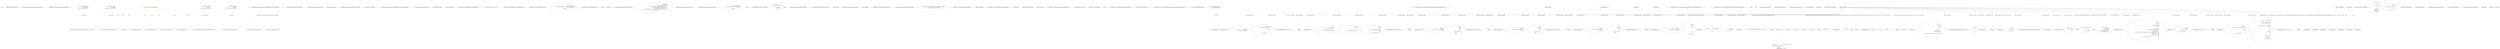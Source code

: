 digraph  {
d1 [cluster="HangFire.Filters.StatisticsHistoryFilterAttribute.StatisticsHistoryFilterAttribute()", color=green, community=0, label="Order = 30", prediction=0, span="27-27"];
d29 [label="HangFire.Filters.StatisticsHistoryFilterAttribute", span=""];
d0 [cluster="HangFire.Filters.StatisticsHistoryFilterAttribute.StatisticsHistoryFilterAttribute()", label="Entry HangFire.Filters.StatisticsHistoryFilterAttribute.StatisticsHistoryFilterAttribute()", span="25-25"];
d2 [cluster="HangFire.Filters.StatisticsHistoryFilterAttribute.StatisticsHistoryFilterAttribute()", label="Exit HangFire.Filters.StatisticsHistoryFilterAttribute.StatisticsHistoryFilterAttribute()", span="25-25"];
d4 [cluster="HangFire.Filters.StatisticsHistoryFilterAttribute.OnStateChanging(HangFire.Common.States.StateChangingContext)", color=green, community=0, label="var transaction = context.Connection.CreateWriteTransaction()", prediction=1, span="32-32"];
d3 [cluster="HangFire.Filters.StatisticsHistoryFilterAttribute.OnStateChanging(HangFire.Common.States.StateChangingContext)", label="Entry HangFire.Filters.StatisticsHistoryFilterAttribute.OnStateChanging(HangFire.Common.States.StateChangingContext)", span="30-30"];
d5 [cluster="HangFire.Filters.StatisticsHistoryFilterAttribute.OnStateChanging(HangFire.Common.States.StateChangingContext)", color=green, community=0, label="context.CandidateState.StateName == SucceededState.Name", prediction=2, span="34-34"];
d21 [cluster="HangFire.Storage.IStorageConnection.CreateWriteTransaction()", label="Entry HangFire.Storage.IStorageConnection.CreateWriteTransaction()", span="8-8"];
d7 [cluster="HangFire.Filters.StatisticsHistoryFilterAttribute.OnStateChanging(HangFire.Common.States.StateChangingContext)", color=green, community=0, label="transaction.Values.Increment(monthlySucceededKey)", prediction=1, span="40-40"];
d8 [cluster="HangFire.Filters.StatisticsHistoryFilterAttribute.OnStateChanging(HangFire.Common.States.StateChangingContext)", color=green, community=0, label="transaction.Values.ExpireIn(monthlySucceededKey, DateTime.UtcNow.AddMonths(1) - DateTime.UtcNow)", prediction=1, span="41-41"];
d10 [cluster="HangFire.Filters.StatisticsHistoryFilterAttribute.OnStateChanging(HangFire.Common.States.StateChangingContext)", color=green, community=0, label="transaction.Values.Increment(hourlySucceededKey)", prediction=1, span="47-47"];
d11 [cluster="HangFire.Filters.StatisticsHistoryFilterAttribute.OnStateChanging(HangFire.Common.States.StateChangingContext)", color=green, community=0, label="transaction.Values.ExpireIn(hourlySucceededKey, TimeSpan.FromDays(1))", prediction=1, span="48-48"];
d14 [cluster="HangFire.Filters.StatisticsHistoryFilterAttribute.OnStateChanging(HangFire.Common.States.StateChangingContext)", color=green, community=0, label="transaction.Values.Increment(monthlyFailedKey)", prediction=1, span="56-56"];
d15 [cluster="HangFire.Filters.StatisticsHistoryFilterAttribute.OnStateChanging(HangFire.Common.States.StateChangingContext)", color=green, community=0, label="transaction.Values.ExpireIn(monthlyFailedKey, DateTime.UtcNow.AddMonths(1) - DateTime.UtcNow)", prediction=1, span="57-57"];
d17 [cluster="HangFire.Filters.StatisticsHistoryFilterAttribute.OnStateChanging(HangFire.Common.States.StateChangingContext)", color=green, community=0, label="transaction.Values.Increment(hourlyFailedKey)", prediction=1, span="63-63"];
d18 [cluster="HangFire.Filters.StatisticsHistoryFilterAttribute.OnStateChanging(HangFire.Common.States.StateChangingContext)", color=green, community=0, label="transaction.Values.ExpireIn(hourlyFailedKey, TimeSpan.FromDays(1))", prediction=1, span="64-64"];
d19 [cluster="HangFire.Filters.StatisticsHistoryFilterAttribute.OnStateChanging(HangFire.Common.States.StateChangingContext)", color=green, community=0, label="transaction.Commit()", prediction=1, span="67-67"];
d6 [cluster="HangFire.Filters.StatisticsHistoryFilterAttribute.OnStateChanging(HangFire.Common.States.StateChangingContext)", color=green, community=0, label="var monthlySucceededKey = String.Format(\r\n                        ''stats:succeeded:{0}'',\r\n                        DateTime.UtcNow.ToString(''yyyy-MM-dd''))", prediction=1, span="36-38"];
d12 [cluster="HangFire.Filters.StatisticsHistoryFilterAttribute.OnStateChanging(HangFire.Common.States.StateChangingContext)", color=green, community=0, label="context.CandidateState.StateName == FailedState.Name", prediction=2, span="50-50"];
d13 [cluster="HangFire.Filters.StatisticsHistoryFilterAttribute.OnStateChanging(HangFire.Common.States.StateChangingContext)", color=green, community=0, label="var monthlyFailedKey = String.Format(\r\n                        ''stats:failed:{0}'', \r\n                        DateTime.UtcNow.ToString(''yyyy-MM-dd''))", prediction=1, span="52-54"];
d24 [cluster="HangFire.Storage.IWriteableStoredValues.Increment(string)", label="Entry HangFire.Storage.IWriteableStoredValues.Increment(string)", span="6-6"];
d9 [cluster="HangFire.Filters.StatisticsHistoryFilterAttribute.OnStateChanging(HangFire.Common.States.StateChangingContext)", color=green, community=0, label="var hourlySucceededKey = String.Format(\r\n                        ''stats:succeeded:{0}'',\r\n                        DateTime.UtcNow.ToString(''yyyy-MM-dd-HH''))", prediction=1, span="43-45"];
d25 [cluster="System.DateTime.AddMonths(int)", label="Entry System.DateTime.AddMonths(int)", span="0-0"];
d26 [cluster="HangFire.Storage.IWriteableStoredValues.ExpireIn(string, System.TimeSpan)", label="Entry HangFire.Storage.IWriteableStoredValues.ExpireIn(string, System.TimeSpan)", span="9-9"];
d27 [cluster="System.TimeSpan.FromDays(double)", label="Entry System.TimeSpan.FromDays(double)", span="0-0"];
d16 [cluster="HangFire.Filters.StatisticsHistoryFilterAttribute.OnStateChanging(HangFire.Common.States.StateChangingContext)", color=green, community=0, label="var hourlyFailedKey = String.Format(\r\n                        ''stats:failed:{0}'',\r\n                        DateTime.UtcNow.ToString(''yyyy-MM-dd-HH''))", prediction=1, span="59-61"];
d20 [cluster="HangFire.Filters.StatisticsHistoryFilterAttribute.OnStateChanging(HangFire.Common.States.StateChangingContext)", label="Exit HangFire.Filters.StatisticsHistoryFilterAttribute.OnStateChanging(HangFire.Common.States.StateChangingContext)", span="30-30"];
d28 [cluster="HangFire.Storage.IAtomicWriteTransaction.Commit()", label="Entry HangFire.Storage.IAtomicWriteTransaction.Commit()", span="12-12"];
d22 [cluster="System.DateTime.ToString(string)", label="Entry System.DateTime.ToString(string)", span="0-0"];
d23 [cluster="string.Format(string, object)", label="Entry string.Format(string, object)", span="0-0"];
m1_0 [cluster="HangFire.Core.Tests.PossibleHangingFactAttribute.PossibleHangingFactAttribute()", file="PossibleHangingFactAttribute.cs", label="Entry HangFire.Core.Tests.PossibleHangingFactAttribute.PossibleHangingFactAttribute()", span="6-6"];
m1_1 [cluster="HangFire.Core.Tests.PossibleHangingFactAttribute.PossibleHangingFactAttribute()", color=green, community=0, file="PossibleHangingFactAttribute.cs", label="Timeout = Debugger.IsAttached ? Int32.MaxValue : 30 * 1000", prediction=17, span="10-10"];
m1_2 [cluster="HangFire.Core.Tests.PossibleHangingFactAttribute.PossibleHangingFactAttribute()", file="PossibleHangingFactAttribute.cs", label="Exit HangFire.Core.Tests.PossibleHangingFactAttribute.PossibleHangingFactAttribute()", span="6-6"];
m3_17 [cluster="HangFire.SqlServer.SqlStoredJobs.GetParameter(string, string)", file="ServerComponentRunnerFacts.cs", label="Entry HangFire.SqlServer.SqlStoredJobs.GetParameter(string, string)", span="49-49"];
m3_18 [cluster="HangFire.SqlServer.SqlStoredJobs.GetParameter(string, string)", file="ServerComponentRunnerFacts.cs", label="return _connection.Query<string>(\r\n                @''select Value from HangFire.JobParameter where JobId = @id and Name = @name'',\r\n                new { id = id, name = name })\r\n                .SingleOrDefault();", span="51-54"];
m3_19 [cluster="HangFire.SqlServer.SqlStoredJobs.GetParameter(string, string)", file="ServerComponentRunnerFacts.cs", label="Exit HangFire.SqlServer.SqlStoredJobs.GetParameter(string, string)", span="49-49"];
m3_10 [cluster="Unk.>", file="ServerComponentRunnerFacts.cs", label="Entry Unk.>", span=""];
m3_16 [cluster="Unk.Execute", file="ServerComponentRunnerFacts.cs", label="Entry Unk.Execute", span=""];
m3_13 [cluster="HangFire.SqlServer.SqlStoredJobs.SetParameter(string, string, string)", file="ServerComponentRunnerFacts.cs", label="Entry HangFire.SqlServer.SqlStoredJobs.SetParameter(string, string, string)", span="38-38"];
m3_14 [cluster="HangFire.SqlServer.SqlStoredJobs.SetParameter(string, string, string)", file="ServerComponentRunnerFacts.cs", label="_connection.Execute(\r\n                @''merge HangFire.JobParameter as Target ''\r\n                + @''using (VALUES (@jobId, @name, @value)) as Source (JobId, Name, Value) ''\r\n                + @''on Target.JobId = Source.JobId AND Target.Name = Source.Name ''\r\n                + @''when matched then update set Value = Source.Value ''\r\n                + @''when not matched then insert (JobId, Name, Value) values (Source.JobId, Source.Name, Source.Value);'',\r\n                new { jobId = id, name, value })", span="40-46"];
m3_15 [cluster="HangFire.SqlServer.SqlStoredJobs.SetParameter(string, string, string)", file="ServerComponentRunnerFacts.cs", label="Exit HangFire.SqlServer.SqlStoredJobs.SetParameter(string, string, string)", span="38-38"];
m3_3 [cluster="HangFire.SqlServer.SqlStoredJobs.GetStateAndInvocationData(string)", file="ServerComponentRunnerFacts.cs", label="Entry HangFire.SqlServer.SqlStoredJobs.GetStateAndInvocationData(string)", span="20-20"];
m3_4 [cluster="HangFire.SqlServer.SqlStoredJobs.GetStateAndInvocationData(string)", file="ServerComponentRunnerFacts.cs", label="var job = _connection.Query<Job>(\r\n                @''select InvocationData, State from HangFire.Job where id = @id'',\r\n                new { id = id })\r\n                .SingleOrDefault()", span="22-25"];
m3_5 [cluster="HangFire.SqlServer.SqlStoredJobs.GetStateAndInvocationData(string)", file="ServerComponentRunnerFacts.cs", label="job == null", span="27-27"];
m3_7 [cluster="HangFire.SqlServer.SqlStoredJobs.GetStateAndInvocationData(string)", file="ServerComponentRunnerFacts.cs", label="var data = JobHelper.FromJson<InvocationData>(job.InvocationData)", span="29-29"];
m3_8 [cluster="HangFire.SqlServer.SqlStoredJobs.GetStateAndInvocationData(string)", file="ServerComponentRunnerFacts.cs", label="return new StateAndInvocationData\r\n            {\r\n                InvocationData = data,\r\n                State = job.State,\r\n            };", span="31-35"];
m3_6 [cluster="HangFire.SqlServer.SqlStoredJobs.GetStateAndInvocationData(string)", file="ServerComponentRunnerFacts.cs", label="return null;", span="27-27"];
m3_9 [cluster="HangFire.SqlServer.SqlStoredJobs.GetStateAndInvocationData(string)", file="ServerComponentRunnerFacts.cs", label="Exit HangFire.SqlServer.SqlStoredJobs.GetStateAndInvocationData(string)", span="20-20"];
m3_0 [cluster="HangFire.SqlServer.SqlStoredJobs.SqlStoredJobs(SqlConnection)", file="ServerComponentRunnerFacts.cs", label="Entry HangFire.SqlServer.SqlStoredJobs.SqlStoredJobs(SqlConnection)", span="15-15"];
m3_1 [cluster="HangFire.SqlServer.SqlStoredJobs.SqlStoredJobs(SqlConnection)", file="ServerComponentRunnerFacts.cs", label="_connection = connection", span="17-17"];
m3_2 [cluster="HangFire.SqlServer.SqlStoredJobs.SqlStoredJobs(SqlConnection)", file="ServerComponentRunnerFacts.cs", label="Exit HangFire.SqlServer.SqlStoredJobs.SqlStoredJobs(SqlConnection)", span="15-15"];
m3_11 [cluster="Unk.SingleOrDefault", file="ServerComponentRunnerFacts.cs", label="Entry Unk.SingleOrDefault", span=""];
m3_12 [cluster="HangFire.Storage.StateAndInvocationData.StateAndInvocationData()", file="ServerComponentRunnerFacts.cs", label="Entry HangFire.Storage.StateAndInvocationData.StateAndInvocationData()", span="2-2"];
m3_20 [cluster="HangFire.SqlServer.SqlStoredJobs.Complete(HangFire.Server.JobPayload)", file="ServerComponentRunnerFacts.cs", label="Entry HangFire.SqlServer.SqlStoredJobs.Complete(HangFire.Server.JobPayload)", span="57-57"];
m3_21 [cluster="HangFire.SqlServer.SqlStoredJobs.Complete(HangFire.Server.JobPayload)", file="ServerComponentRunnerFacts.cs", label="_connection.Execute(''delete from HangFire.JobQueue where JobId = @id and Queue = @queueName'',\r\n                new { id = payload.Id, queueName = payload.Queue })", span="60-61"];
m3_22 [cluster="HangFire.SqlServer.SqlStoredJobs.Complete(HangFire.Server.JobPayload)", file="ServerComponentRunnerFacts.cs", label="Exit HangFire.SqlServer.SqlStoredJobs.Complete(HangFire.Server.JobPayload)", span="57-57"];
m3_23 [file="ServerComponentRunnerFacts.cs", label="HangFire.SqlServer.SqlStoredJobs", span=""];
m4_0 [cluster="HangFire.Server.ServerComponentRunnerOptions.ServerComponentRunnerOptions()", file="ServerComponentRunnerOptions.cs", label="Entry HangFire.Server.ServerComponentRunnerOptions.ServerComponentRunnerOptions()", span="25-25"];
m4_1 [cluster="HangFire.Server.ServerComponentRunnerOptions.ServerComponentRunnerOptions()", file="ServerComponentRunnerOptions.cs", label="MaxRetryAttempts = 10", span="27-27"];
m4_2 [cluster="HangFire.Server.ServerComponentRunnerOptions.ServerComponentRunnerOptions()", file="ServerComponentRunnerOptions.cs", label="ShutdownTimeout = TimeSpan.FromSeconds(5)", span="28-28"];
m4_3 [cluster="HangFire.Server.ServerComponentRunnerOptions.ServerComponentRunnerOptions()", file="ServerComponentRunnerOptions.cs", label="MinimumLogVerbosity = false", span="29-29"];
m4_4 [cluster="HangFire.Server.ServerComponentRunnerOptions.ServerComponentRunnerOptions()", file="ServerComponentRunnerOptions.cs", label="Exit HangFire.Server.ServerComponentRunnerOptions.ServerComponentRunnerOptions()", span="25-25"];
m4_5 [cluster="System.TimeSpan.FromSeconds(double)", file="ServerComponentRunnerOptions.cs", label="Entry System.TimeSpan.FromSeconds(double)", span="0-0"];
m4_6 [file="ServerComponentRunnerOptions.cs", label="HangFire.Server.ServerComponentRunnerOptions", span=""];
m5_5 [cluster="Unk.>", file="ServerComponentRunnerOptionsFacts.cs", label="Entry Unk.>", span=""];
m5_4 [cluster="HangFire.Server.ServerComponentRunnerOptions.ServerComponentRunnerOptions()", file="ServerComponentRunnerOptionsFacts.cs", label="Entry HangFire.Server.ServerComponentRunnerOptions.ServerComponentRunnerOptions()", span="25-25"];
m5_16 [cluster="System.TimeSpan.FromSeconds(double)", file="ServerComponentRunnerOptionsFacts.cs", label="Entry System.TimeSpan.FromSeconds(double)", span="0-0"];
m5_0 [cluster="HangFire.Core.Tests.Server.ServerComponentRunnerOptionsFacts.MaxRetryAttempts_Set_ThrowsAnException_OnNegativeValues()", file="ServerComponentRunnerOptionsFacts.cs", label="Entry HangFire.Core.Tests.Server.ServerComponentRunnerOptionsFacts.MaxRetryAttempts_Set_ThrowsAnException_OnNegativeValues()", span="9-9"];
m5_1 [cluster="HangFire.Core.Tests.Server.ServerComponentRunnerOptionsFacts.MaxRetryAttempts_Set_ThrowsAnException_OnNegativeValues()", file="ServerComponentRunnerOptionsFacts.cs", label="var options = new ServerComponentRunnerOptions()", span="11-11"];
m5_2 [cluster="HangFire.Core.Tests.Server.ServerComponentRunnerOptionsFacts.MaxRetryAttempts_Set_ThrowsAnException_OnNegativeValues()", file="ServerComponentRunnerOptionsFacts.cs", label="Assert.Throws<ArgumentOutOfRangeException>(\r\n                () => options.MaxRetryAttempts = -1)", span="13-14"];
m5_3 [cluster="HangFire.Core.Tests.Server.ServerComponentRunnerOptionsFacts.MaxRetryAttempts_Set_ThrowsAnException_OnNegativeValues()", file="ServerComponentRunnerOptionsFacts.cs", label="Exit HangFire.Core.Tests.Server.ServerComponentRunnerOptionsFacts.MaxRetryAttempts_Set_ThrowsAnException_OnNegativeValues()", span="9-9"];
m5_13 [cluster="lambda expression", file="ServerComponentRunnerOptionsFacts.cs", label="Entry lambda expression", span="23-23"];
m5_7 [cluster="lambda expression", file="ServerComponentRunnerOptionsFacts.cs", label="options.MaxRetryAttempts = -1", span="14-14"];
m5_6 [cluster="lambda expression", file="ServerComponentRunnerOptionsFacts.cs", label="Entry lambda expression", span="14-14"];
m5_8 [cluster="lambda expression", file="ServerComponentRunnerOptionsFacts.cs", label="Exit lambda expression", span="14-14"];
m5_15 [cluster="lambda expression", file="ServerComponentRunnerOptionsFacts.cs", label="Exit lambda expression", span="23-23"];
m5_9 [cluster="HangFire.Core.Tests.Server.ServerComponentRunnerOptionsFacts.ShutdownTimeout_Set_ThrowsAnException_OnNegativeValues()", file="ServerComponentRunnerOptionsFacts.cs", label="Entry HangFire.Core.Tests.Server.ServerComponentRunnerOptionsFacts.ShutdownTimeout_Set_ThrowsAnException_OnNegativeValues()", span="18-18"];
m5_12 [cluster="HangFire.Core.Tests.Server.ServerComponentRunnerOptionsFacts.ShutdownTimeout_Set_ThrowsAnException_OnNegativeValues()", file="ServerComponentRunnerOptionsFacts.cs", label="Exit HangFire.Core.Tests.Server.ServerComponentRunnerOptionsFacts.ShutdownTimeout_Set_ThrowsAnException_OnNegativeValues()", span="18-18"];
m5_17 [file="ServerComponentRunnerOptionsFacts.cs", label=options, span=""];
m5_18 [file="ServerComponentRunnerOptionsFacts.cs", label=options, span=""];
m6_92 [cluster="HangFire.Web.RazorPage.Write(object)", file="ServerWatchdogFacts.cs", label="Entry HangFire.Web.RazorPage.Write(object)", span="76-76"];
m6_94 [cluster="HangFire.JobStorage.CreateMonitoring()", file="ServerWatchdogFacts.cs", label="Entry HangFire.JobStorage.CreateMonitoring()", span="43-43"];
m6_91 [cluster="HangFire.Web.RazorPage.WriteLiteral(string)", file="ServerWatchdogFacts.cs", label="Entry HangFire.Web.RazorPage.WriteLiteral(string)", span="69-69"];
m6_98 [cluster="string.IsNullOrEmpty(string)", file="ServerWatchdogFacts.cs", label="Entry string.IsNullOrEmpty(string)", span="0-0"];
m6_97 [cluster="Unk.StartsWith", file="ServerWatchdogFacts.cs", label="Entry Unk.StartsWith", span=""];
m6_0 [cluster="HangFire.Web.Pages.LayoutPage.Execute()", file="ServerWatchdogFacts.cs", label="Entry HangFire.Web.Pages.LayoutPage.Execute()", span="51-51"];
m6_1 [cluster="HangFire.Web.Pages.LayoutPage.Execute()", file="ServerWatchdogFacts.cs", label="WriteLiteral(''\r\n'')", span="55-55"];
m6_2 [cluster="HangFire.Web.Pages.LayoutPage.Execute()", file="ServerWatchdogFacts.cs", label="WriteLiteral(''<!DOCTYPE html>\r\n\r\n<html lang=\''ru\''>\r\n<head>\r\n    <title>'')", span="63-63"];
m6_3 [cluster="HangFire.Web.Pages.LayoutPage.Execute()", file="ServerWatchdogFacts.cs", label="Write(Title)", span="68-68"];
m6_4 [cluster="HangFire.Web.Pages.LayoutPage.Execute()", file="ServerWatchdogFacts.cs", label="WriteLiteral('' - HangFire</title>\r\n    <meta charset=\''utf-8\'' />\r\n    <meta name=\''viewport\'' cont'' +\r\n''ent=\''width=device-width, initial-scale=1.0\''>\r\n    <link rel=\''stylesheet\'' href=\'''')", span="73-74"];
m6_5 [cluster="HangFire.Web.Pages.LayoutPage.Execute()", file="ServerWatchdogFacts.cs", label="Write(Request.LinkTo(''/css/styles.css''))", span="79-79"];
m6_6 [cluster="HangFire.Web.Pages.LayoutPage.Execute()", file="ServerWatchdogFacts.cs", label="WriteLiteral(@'''''' />\r\n</head>\r\n    <body>\r\n        <!-- Wrap all page content here -->\r\n        <div id=''''wrap''''>\r\n\r\n            <!-- Fixed navbar -->\r\n            <div class=''''navbar navbar-default navbar-static-top''''>\r\n                <div class=''''container''''>\r\n                    <div class=''''navbar-header''''>\r\n                        <button type=''''button'''' class=''''navbar-toggle'''' data-toggle=''''collapse'''' data-target=''''.navbar-collapse''''>\r\n                            <span class=''''icon-bar''''></span>\r\n                            <span class=''''icon-bar''''></span>\r\n                            <span class=''''icon-bar''''></span>\r\n                        </button>\r\n                        <a class=''''navbar-brand'''' href='''''')", span="84-99"];
m6_7 [cluster="HangFire.Web.Pages.LayoutPage.Execute()", file="ServerWatchdogFacts.cs", label="Write(Request.LinkTo(''/''))", span="104-104"];
m6_8 [cluster="HangFire.Web.Pages.LayoutPage.Execute()", file="ServerWatchdogFacts.cs", label="WriteLiteral(@''''''>HangFire Monitor</a>\r\n                    </div>\r\n                    <div class=''''collapse navbar-collapse''''>\r\n                        <ul class=''''nav navbar-nav navbar-right''''>\r\n                            <li>\r\n                                <a href=''''/''''>\r\n                                    <span class=''''glyphicon glyphicon-log-out''''></span>\r\n                                    Back to site\r\n                                </a>\r\n                            </li>\r\n                        </ul>\r\n                    </div>\r\n                    <!--/.nav-collapse -->\r\n                </div>\r\n            </div>\r\n\r\n            <!-- Begin page content -->\r\n\r\n            <div class=''''container''''>\r\n                <div class=''''col-md-3''''>\r\n'')", span="109-129"];
m6_9 [cluster="HangFire.Web.Pages.LayoutPage.Execute()", file="ServerWatchdogFacts.cs", label="StatisticsDto statistics", span="135-135"];
m6_10 [cluster="HangFire.Web.Pages.LayoutPage.Execute()", file="ServerWatchdogFacts.cs", label="var monitor = JobStorage.Current.CreateMonitoring()", span="136-136"];
m6_11 [cluster="HangFire.Web.Pages.LayoutPage.Execute()", file="ServerWatchdogFacts.cs", label="statistics = monitor.GetStatistics()", span="138-138"];
m6_12 [cluster="HangFire.Web.Pages.LayoutPage.Execute()", file="ServerWatchdogFacts.cs", label="WriteLiteral(''\r\n                    <div id=\''stats\'' class=\''list-group\''>\r\n                      '' +\r\n''  <a class=\''list-group-item '')", span="145-146"];
m6_21 [cluster="HangFire.Web.Pages.LayoutPage.Execute()", file="ServerWatchdogFacts.cs", label="Write(statistics.Servers)", span="193-193"];
m6_27 [cluster="HangFire.Web.Pages.LayoutPage.Execute()", file="ServerWatchdogFacts.cs", label="Write(statistics.Enqueued)", span="227-227"];
m6_29 [cluster="HangFire.Web.Pages.LayoutPage.Execute()", file="ServerWatchdogFacts.cs", label="Write(statistics.Queues)", span="239-239"];
m6_35 [cluster="HangFire.Web.Pages.LayoutPage.Execute()", file="ServerWatchdogFacts.cs", label="Write(statistics.Scheduled)", span="276-276"];
m6_41 [cluster="HangFire.Web.Pages.LayoutPage.Execute()", file="ServerWatchdogFacts.cs", label="Write(statistics.Processing)", span="309-309"];
m6_47 [cluster="HangFire.Web.Pages.LayoutPage.Execute()", file="ServerWatchdogFacts.cs", label="Write(statistics.Succeeded)", span="342-342"];
m6_53 [cluster="HangFire.Web.Pages.LayoutPage.Execute()", file="ServerWatchdogFacts.cs", label="Write(statistics.Failed)", span="375-375"];
m6_13 [cluster="HangFire.Web.Pages.LayoutPage.Execute()", file="ServerWatchdogFacts.cs", label="Write(Request.PathInfo.Equals(''/'') ? ''active'' : null)", span="151-151"];
m6_14 [cluster="HangFire.Web.Pages.LayoutPage.Execute()", file="ServerWatchdogFacts.cs", label="WriteLiteral(''\''\r\n                           href=\'''')", span="156-156"];
m6_15 [cluster="HangFire.Web.Pages.LayoutPage.Execute()", file="ServerWatchdogFacts.cs", label="Write(Request.LinkTo(''/''))", span="161-161"];
m6_16 [cluster="HangFire.Web.Pages.LayoutPage.Execute()", file="ServerWatchdogFacts.cs", label="WriteLiteral(''\''>\r\n                            <span class=\''glyphicon glyphicon-dashboard\''></spa'' +\r\n''n>\r\n                            Dashboard\r\n                        </a>\r\n\r\n     '' +\r\n''                   <a class=\''list-group-item '')", span="166-168"];
m6_17 [cluster="HangFire.Web.Pages.LayoutPage.Execute()", file="ServerWatchdogFacts.cs", label="Write(Request.PathInfo.Equals(''/servers'') ? ''active'' : null)", span="173-173"];
m6_18 [cluster="HangFire.Web.Pages.LayoutPage.Execute()", file="ServerWatchdogFacts.cs", label="WriteLiteral(''\''\r\n                           href=\'''')", span="178-178"];
m6_19 [cluster="HangFire.Web.Pages.LayoutPage.Execute()", file="ServerWatchdogFacts.cs", label="Write(Request.LinkTo(''/servers''))", span="183-183"];
m6_20 [cluster="HangFire.Web.Pages.LayoutPage.Execute()", file="ServerWatchdogFacts.cs", label="WriteLiteral(''\''>\r\n                            <span class=\''label label-default pull-right\''>'')", span="188-188"];
m6_22 [cluster="HangFire.Web.Pages.LayoutPage.Execute()", file="ServerWatchdogFacts.cs", label="WriteLiteral(''</span>\r\n                            <span class=\''glyphicon glyphicon-hdd\''></span'' +\r\n''>\r\n                            Active Servers\r\n                        </a>\r\n\r\n '' +\r\n''                       <a class=\''list-group-item '')", span="198-200"];
m6_23 [cluster="HangFire.Web.Pages.LayoutPage.Execute()", file="ServerWatchdogFacts.cs", label="Write(Request.PathInfo.StartsWith(''/queues'') ? ''active'' : null)", span="205-205"];
m6_24 [cluster="HangFire.Web.Pages.LayoutPage.Execute()", file="ServerWatchdogFacts.cs", label="WriteLiteral(''\'' \r\n                           href=\'''')", span="210-210"];
m6_25 [cluster="HangFire.Web.Pages.LayoutPage.Execute()", file="ServerWatchdogFacts.cs", label="Write(Request.LinkTo(''/queues''))", span="215-215"];
m6_26 [cluster="HangFire.Web.Pages.LayoutPage.Execute()", file="ServerWatchdogFacts.cs", label="WriteLiteral(''\''>\r\n                            <span class=\''label label-default pull-right\''>\r\n  '' +\r\n''                              <span id=\''stats-enqueued\'' title=\''Enqueued jobs cou'' +\r\n''nt\''>\r\n                                    '')", span="220-222"];
m6_28 [cluster="HangFire.Web.Pages.LayoutPage.Execute()", file="ServerWatchdogFacts.cs", label="WriteLiteral(''\r\n                                </span>\r\n                                / \r\n  '' +\r\n''                              <span id=\''stats-queues\'' title=\''Queues count\''>\r\n   '' +\r\n''                                 '')", span="232-234"];
m6_30 [cluster="HangFire.Web.Pages.LayoutPage.Execute()", file="ServerWatchdogFacts.cs", label="WriteLiteral(@''\r\n                                </span>\r\n                            </span>\r\n                            <span class=''''glyphicon glyphicon-inbox''''></span>\r\n                            Jobs & Queues\r\n                        </a>\r\n                        <a class=''''list-group-item stats-indent '')", span="244-250"];
m6_31 [cluster="HangFire.Web.Pages.LayoutPage.Execute()", file="ServerWatchdogFacts.cs", label="Write(Request.PathInfo.Equals(''/scheduled'') ? ''active'' : null)", span="255-255"];
m6_32 [cluster="HangFire.Web.Pages.LayoutPage.Execute()", file="ServerWatchdogFacts.cs", label="WriteLiteral(''\'' \r\n                           href=\'''')", span="260-260"];
m6_33 [cluster="HangFire.Web.Pages.LayoutPage.Execute()", file="ServerWatchdogFacts.cs", label="Write(Request.LinkTo(''/scheduled''))", span="265-265"];
m6_34 [cluster="HangFire.Web.Pages.LayoutPage.Execute()", file="ServerWatchdogFacts.cs", label="WriteLiteral(''\''>\r\n                            <span id=\''stats-scheduled\'' class=\''label label-inf'' +\r\n''o pull-right\''>\r\n                                '')", span="270-271"];
m6_36 [cluster="HangFire.Web.Pages.LayoutPage.Execute()", file="ServerWatchdogFacts.cs", label="WriteLiteral(''\r\n                            </span>\r\n                            Scheduled\r\n   '' +\r\n''                     </a>\r\n                        <a class=\''list-group-item sta'' +\r\n''ts-indent '')", span="281-283"];
m6_37 [cluster="HangFire.Web.Pages.LayoutPage.Execute()", file="ServerWatchdogFacts.cs", label="Write(Request.PathInfo.Equals(''/processing'') ? ''active'' : null)", span="288-288"];
m6_38 [cluster="HangFire.Web.Pages.LayoutPage.Execute()", file="ServerWatchdogFacts.cs", label="WriteLiteral(''\'' \r\n                           href=\'''')", span="293-293"];
m6_39 [cluster="HangFire.Web.Pages.LayoutPage.Execute()", file="ServerWatchdogFacts.cs", label="Write(Request.LinkTo(''/processing''))", span="298-298"];
m6_40 [cluster="HangFire.Web.Pages.LayoutPage.Execute()", file="ServerWatchdogFacts.cs", label="WriteLiteral(''\''>\r\n                            <span id=\''stats-workers\'' class=\''label label-warni'' +\r\n''ng pull-right\''>\r\n                                '')", span="303-304"];
m6_42 [cluster="HangFire.Web.Pages.LayoutPage.Execute()", file="ServerWatchdogFacts.cs", label="WriteLiteral(''\r\n                            </span>\r\n                            Processing\r\n  '' +\r\n''                      </a>\r\n                        <a class=\''list-group-item st'' +\r\n''ats-indent '')", span="314-316"];
m6_43 [cluster="HangFire.Web.Pages.LayoutPage.Execute()", file="ServerWatchdogFacts.cs", label="Write(Request.PathInfo.Equals(''/succeeded'') ? ''active'' : null)", span="321-321"];
m6_44 [cluster="HangFire.Web.Pages.LayoutPage.Execute()", file="ServerWatchdogFacts.cs", label="WriteLiteral(''\'' \r\n                           href=\'''')", span="326-326"];
m6_45 [cluster="HangFire.Web.Pages.LayoutPage.Execute()", file="ServerWatchdogFacts.cs", label="Write(Request.LinkTo(''/succeeded''))", span="331-331"];
m6_46 [cluster="HangFire.Web.Pages.LayoutPage.Execute()", file="ServerWatchdogFacts.cs", label="WriteLiteral(''\''>\r\n                            <span id=\''stats-succeeded\'' class=\''label label-suc'' +\r\n''cess pull-right\''>\r\n                                '')", span="336-337"];
m6_48 [cluster="HangFire.Web.Pages.LayoutPage.Execute()", file="ServerWatchdogFacts.cs", label="WriteLiteral(''\r\n                            </span>\r\n                            Succeeded\r\n   '' +\r\n''                     </a>\r\n                        <a class=\''list-group-item sta'' +\r\n''ts-indent '')", span="347-349"];
m6_49 [cluster="HangFire.Web.Pages.LayoutPage.Execute()", file="ServerWatchdogFacts.cs", label="Write(Request.PathInfo.Equals(''/failed'') ? ''active'' : null)", span="354-354"];
m6_50 [cluster="HangFire.Web.Pages.LayoutPage.Execute()", file="ServerWatchdogFacts.cs", label="WriteLiteral(''\'' \r\n                           href=\'''')", span="359-359"];
m6_51 [cluster="HangFire.Web.Pages.LayoutPage.Execute()", file="ServerWatchdogFacts.cs", label="Write(Request.LinkTo(''/failed''))", span="364-364"];
m6_52 [cluster="HangFire.Web.Pages.LayoutPage.Execute()", file="ServerWatchdogFacts.cs", label="WriteLiteral(''\''>\r\n                            <span id=\''stats-failed\'' class=\''label label-danger'' +\r\n'' pull-right\''>\r\n                                '')", span="369-370"];
m6_54 [cluster="HangFire.Web.Pages.LayoutPage.Execute()", file="ServerWatchdogFacts.cs", label="WriteLiteral(''\r\n                            </span>\r\n                            Failed\r\n      '' +\r\n''                  </a>\r\n\r\n\r\n                    </div>\r\n                </div>\r\n'' +\r\n''                <div class=\''col-md-9\''>\r\n'')", span="380-382"];
m6_55 [cluster="HangFire.Web.Pages.LayoutPage.Execute()", file="ServerWatchdogFacts.cs", label="Breadcrumbs != null", span="387-387"];
m6_56 [cluster="HangFire.Web.Pages.LayoutPage.Execute()", file="ServerWatchdogFacts.cs", label="WriteLiteral(''                        <ol class=\''breadcrumb\''>\r\n                            <li>'' +\r\n''<a href=\'''')", span="393-394"];
m6_68 [cluster="HangFire.Web.Pages.LayoutPage.Execute()", file="ServerWatchdogFacts.cs", label="WriteLiteral(''\r\n                    <h1 class=\''page-header\''>\r\n                        '')", span="465-465"];
m6_57 [cluster="HangFire.Web.Pages.LayoutPage.Execute()", file="ServerWatchdogFacts.cs", label="Write(Request.LinkTo(''/''))", span="399-399"];
m6_58 [cluster="HangFire.Web.Pages.LayoutPage.Execute()", file="ServerWatchdogFacts.cs", label="WriteLiteral(''\''><span class=\''glyphicon glyphicon-home\''></span></a></li>\r\n'')", span="404-404"];
m6_59 [cluster="HangFire.Web.Pages.LayoutPage.Execute()", file="ServerWatchdogFacts.cs", label=Breadcrumbs, span="409-409"];
m6_60 [cluster="HangFire.Web.Pages.LayoutPage.Execute()", file="ServerWatchdogFacts.cs", label="WriteLiteral(''                                <li><a href=\'''')", span="415-415"];
m6_65 [cluster="HangFire.Web.Pages.LayoutPage.Execute()", file="ServerWatchdogFacts.cs", label="WriteLiteral(''                            <li class=\''active\''>'')", span="445-445"];
m6_61 [cluster="HangFire.Web.Pages.LayoutPage.Execute()", file="ServerWatchdogFacts.cs", label="Write(breadcrumb.Value)", span="420-420"];
m6_62 [cluster="HangFire.Web.Pages.LayoutPage.Execute()", file="ServerWatchdogFacts.cs", label="WriteLiteral(''\''>'')", span="425-425"];
m6_63 [cluster="HangFire.Web.Pages.LayoutPage.Execute()", file="ServerWatchdogFacts.cs", label="Write(breadcrumb.Key)", span="430-430"];
m6_64 [cluster="HangFire.Web.Pages.LayoutPage.Execute()", file="ServerWatchdogFacts.cs", label="WriteLiteral(''</a></li>\r\n'')", span="435-435"];
m6_66 [cluster="HangFire.Web.Pages.LayoutPage.Execute()", file="ServerWatchdogFacts.cs", label="Write(BreadcrumbsTitle ?? Title)", span="450-450"];
m6_67 [cluster="HangFire.Web.Pages.LayoutPage.Execute()", file="ServerWatchdogFacts.cs", label="WriteLiteral(''</li>\r\n                        </ol>\r\n'')", span="455-455"];
m6_69 [cluster="HangFire.Web.Pages.LayoutPage.Execute()", file="ServerWatchdogFacts.cs", label="Write(Title)", span="470-470"];
m6_70 [cluster="HangFire.Web.Pages.LayoutPage.Execute()", file="ServerWatchdogFacts.cs", label="WriteLiteral(''\r\n'')", span="475-475"];
m6_71 [cluster="HangFire.Web.Pages.LayoutPage.Execute()", file="ServerWatchdogFacts.cs", label="!String.IsNullOrEmpty(Subtitle)", span="480-480"];
m6_72 [cluster="HangFire.Web.Pages.LayoutPage.Execute()", file="ServerWatchdogFacts.cs", label="WriteLiteral(''                            <small>'')", span="486-486"];
m6_75 [cluster="HangFire.Web.Pages.LayoutPage.Execute()", file="ServerWatchdogFacts.cs", label="WriteLiteral(''                    </h1>\r\n                    '')", span="506-506"];
m6_73 [cluster="HangFire.Web.Pages.LayoutPage.Execute()", file="ServerWatchdogFacts.cs", label="Write(Subtitle)", span="491-491"];
m6_74 [cluster="HangFire.Web.Pages.LayoutPage.Execute()", file="ServerWatchdogFacts.cs", label="WriteLiteral(''</small>\r\n'')", span="496-496"];
m6_76 [cluster="HangFire.Web.Pages.LayoutPage.Execute()", file="ServerWatchdogFacts.cs", label="Write(RenderBody())", span="511-511"];
m6_77 [cluster="HangFire.Web.Pages.LayoutPage.Execute()", file="ServerWatchdogFacts.cs", label="WriteLiteral(@''\r\n                </div>\r\n            </div>\r\n        </div>\r\n\r\n        <div id=''''footer''''>\r\n            <div class=''''container''''>\r\n                <ul class=''''list-inline credit''''>\r\n                    <li>\r\n                        <a href=''''http://github.io/odinserj/hangfire'''' target=''''_blank''''>HangFire \r\n                            '')", span="516-526"];
m6_78 [cluster="HangFire.Web.Pages.LayoutPage.Execute()", file="ServerWatchdogFacts.cs", label="Write(FileVersionInfo.GetVersionInfo(GetType().Assembly.Location).ProductVersion)", span="531-531"];
m6_79 [cluster="HangFire.Web.Pages.LayoutPage.Execute()", file="ServerWatchdogFacts.cs", label="WriteLiteral(''\r\n                        </a>\r\n                    </li>\r\n                    <l'' +\r\n''i>'')", span="536-537"];
m6_80 [cluster="HangFire.Web.Pages.LayoutPage.Execute()", file="ServerWatchdogFacts.cs", label="Write(JobStorage.Current)", span="542-542"];
m6_81 [cluster="HangFire.Web.Pages.LayoutPage.Execute()", file="ServerWatchdogFacts.cs", label="WriteLiteral(''</li>\r\n                    <li>Time: '')", span="547-547"];
m6_82 [cluster="HangFire.Web.Pages.LayoutPage.Execute()", file="ServerWatchdogFacts.cs", label="Write(DateTime.UtcNow)", span="552-552"];
m6_83 [cluster="HangFire.Web.Pages.LayoutPage.Execute()", file="ServerWatchdogFacts.cs", label="WriteLiteral('' GMT\r\n                    </li>\r\n                    <li>Generated in ['')", span="557-557"];
m6_84 [cluster="HangFire.Web.Pages.LayoutPage.Execute()", file="ServerWatchdogFacts.cs", label="Write((DateTime.UtcNow - (DateTime)Context.Items[''GenerationStartedAt'']).Milliseconds)", span="562-562"];
m6_85 [cluster="HangFire.Web.Pages.LayoutPage.Execute()", file="ServerWatchdogFacts.cs", label="WriteLiteral(@'' ms]\r\n                    </li>\r\n                </ul>\r\n            </div>\r\n        </div>\r\n        \r\n        <script>\r\n            (function (hangFire) {\r\n                hangFire.config = {\r\n                    pollInterval: 2000,\r\n                    pollUrl: ''')", span="567-577"];
m6_86 [cluster="HangFire.Web.Pages.LayoutPage.Execute()", file="ServerWatchdogFacts.cs", label="Write(Request.LinkTo(''/stats''))", span="582-582"];
m6_87 [cluster="HangFire.Web.Pages.LayoutPage.Execute()", file="ServerWatchdogFacts.cs", label="WriteLiteral(''\'\r\n                };\r\n            })(window.HangFire = window.HangFire || {});\r\n'' +\r\n''        </script>\r\n        <script src=\'''')", span="587-588"];
m6_88 [cluster="HangFire.Web.Pages.LayoutPage.Execute()", file="ServerWatchdogFacts.cs", label="Write(Request.LinkTo(''/js/scripts.js''))", span="593-593"];
m6_89 [cluster="HangFire.Web.Pages.LayoutPage.Execute()", file="ServerWatchdogFacts.cs", label="WriteLiteral(''\''></script>\r\n    </body>\r\n</html>\r\n'')", span="598-598"];
m6_90 [cluster="HangFire.Web.Pages.LayoutPage.Execute()", file="ServerWatchdogFacts.cs", label="Exit HangFire.Web.Pages.LayoutPage.Execute()", span="51-51"];
m6_93 [cluster="HttpRequestBase.LinkTo(string)", file="ServerWatchdogFacts.cs", label="Entry HttpRequestBase.LinkTo(string)", span="24-24"];
m6_95 [cluster="HangFire.Storage.Monitoring.IMonitoringApi.GetStatistics()", file="ServerWatchdogFacts.cs", label="Entry HangFire.Storage.Monitoring.IMonitoringApi.GetStatistics()", span="18-18"];
m6_99 [cluster="HangFire.Web.RazorPage.RenderBody()", file="ServerWatchdogFacts.cs", label="Entry HangFire.Web.RazorPage.RenderBody()", span="84-84"];
m6_101 [cluster="System.Diagnostics.FileVersionInfo.GetVersionInfo(string)", file="ServerWatchdogFacts.cs", label="Entry System.Diagnostics.FileVersionInfo.GetVersionInfo(string)", span="0-0"];
m6_100 [cluster="object.GetType()", file="ServerWatchdogFacts.cs", label="Entry object.GetType()", span="0-0"];
m6_96 [cluster="Unk.Equals", file="ServerWatchdogFacts.cs", label="Entry Unk.Equals", span=""];
m6_102 [cluster="Unk.Write", file="ServerWatchdogFacts.cs", label="Entry Unk.Write", span=""];
m6_103 [file="ServerWatchdogFacts.cs", label="HangFire.Web.Pages.LayoutPage", span=""];
d4 -> d7  [color=green, key=1, label=transaction, style=dashed];
d4 -> d8  [color=green, key=1, label=transaction, style=dashed];
d4 -> d10  [color=green, key=1, label=transaction, style=dashed];
d4 -> d11  [color=green, key=1, label=transaction, style=dashed];
d4 -> d14  [color=green, key=1, label=transaction, style=dashed];
d4 -> d15  [color=green, key=1, label=transaction, style=dashed];
d4 -> d17  [color=green, key=1, label=transaction, style=dashed];
d4 -> d18  [color=green, key=1, label=transaction, style=dashed];
d4 -> d19  [color=green, key=1, label=transaction, style=dashed];
d3 -> d5  [color=green, key=1, label="HangFire.Common.States.StateChangingContext", style=dashed];
d3 -> d12  [color=green, key=1, label="HangFire.Common.States.StateChangingContext", style=dashed];
d6 -> d8  [color=green, key=1, label=monthlySucceededKey, style=dashed];
d13 -> d15  [color=green, key=1, label=monthlyFailedKey, style=dashed];
d9 -> d11  [color=green, key=1, label=hourlySucceededKey, style=dashed];
d16 -> d18  [color=green, key=1, label=hourlyFailedKey, style=dashed];
m5_2 -> m5_6  [color=darkseagreen4, key=1, label="lambda expression", style=dashed];
m6_11 -> m6_21  [color=darkseagreen4, key=1, label=statistics, style=dashed];
m6_11 -> m6_27  [color=darkseagreen4, key=1, label=statistics, style=dashed];
m6_11 -> m6_29  [color=darkseagreen4, key=1, label=statistics, style=dashed];
m6_11 -> m6_35  [color=darkseagreen4, key=1, label=statistics, style=dashed];
m6_11 -> m6_41  [color=darkseagreen4, key=1, label=statistics, style=dashed];
m6_11 -> m6_47  [color=darkseagreen4, key=1, label=statistics, style=dashed];
m6_11 -> m6_53  [color=darkseagreen4, key=1, label=statistics, style=dashed];
m6_59 -> m6_61  [color=darkseagreen4, key=1, label=breadcrumb, style=dashed];
m6_61 -> m6_61  [color=darkseagreen4, key=1, label=breadcrumb, style=dashed];
m6_61 -> m6_63  [color=darkseagreen4, key=1, label=breadcrumb, style=dashed];
m6_63 -> m6_63  [color=darkseagreen4, key=1, label=breadcrumb, style=dashed];
m6_103 -> m6_1  [color=darkseagreen4, key=1, label="HangFire.Web.Pages.LayoutPage", style=dashed];
m6_103 -> m6_2  [color=darkseagreen4, key=1, label="HangFire.Web.Pages.LayoutPage", style=dashed];
m6_103 -> m6_3  [color=darkseagreen4, key=1, label="HangFire.Web.Pages.LayoutPage", style=dashed];
m6_103 -> m6_4  [color=darkseagreen4, key=1, label="HangFire.Web.Pages.LayoutPage", style=dashed];
m6_103 -> m6_5  [color=darkseagreen4, key=1, label="HangFire.Web.Pages.LayoutPage", style=dashed];
m6_103 -> m6_6  [color=darkseagreen4, key=1, label="HangFire.Web.Pages.LayoutPage", style=dashed];
m6_103 -> m6_7  [color=darkseagreen4, key=1, label="HangFire.Web.Pages.LayoutPage", style=dashed];
m6_103 -> m6_8  [color=darkseagreen4, key=1, label="HangFire.Web.Pages.LayoutPage", style=dashed];
m6_103 -> m6_12  [color=darkseagreen4, key=1, label="HangFire.Web.Pages.LayoutPage", style=dashed];
m6_103 -> m6_13  [color=darkseagreen4, key=1, label="HangFire.Web.Pages.LayoutPage", style=dashed];
m6_103 -> m6_14  [color=darkseagreen4, key=1, label="HangFire.Web.Pages.LayoutPage", style=dashed];
m6_103 -> m6_15  [color=darkseagreen4, key=1, label="HangFire.Web.Pages.LayoutPage", style=dashed];
m6_103 -> m6_16  [color=darkseagreen4, key=1, label="HangFire.Web.Pages.LayoutPage", style=dashed];
m6_103 -> m6_17  [color=darkseagreen4, key=1, label="HangFire.Web.Pages.LayoutPage", style=dashed];
m6_103 -> m6_18  [color=darkseagreen4, key=1, label="HangFire.Web.Pages.LayoutPage", style=dashed];
m6_103 -> m6_19  [color=darkseagreen4, key=1, label="HangFire.Web.Pages.LayoutPage", style=dashed];
m6_103 -> m6_20  [color=darkseagreen4, key=1, label="HangFire.Web.Pages.LayoutPage", style=dashed];
m6_103 -> m6_21  [color=darkseagreen4, key=1, label="HangFire.Web.Pages.LayoutPage", style=dashed];
m6_103 -> m6_22  [color=darkseagreen4, key=1, label="HangFire.Web.Pages.LayoutPage", style=dashed];
m6_103 -> m6_23  [color=darkseagreen4, key=1, label="HangFire.Web.Pages.LayoutPage", style=dashed];
m6_103 -> m6_24  [color=darkseagreen4, key=1, label="HangFire.Web.Pages.LayoutPage", style=dashed];
m6_103 -> m6_25  [color=darkseagreen4, key=1, label="HangFire.Web.Pages.LayoutPage", style=dashed];
m6_103 -> m6_26  [color=darkseagreen4, key=1, label="HangFire.Web.Pages.LayoutPage", style=dashed];
m6_103 -> m6_27  [color=darkseagreen4, key=1, label="HangFire.Web.Pages.LayoutPage", style=dashed];
m6_103 -> m6_28  [color=darkseagreen4, key=1, label="HangFire.Web.Pages.LayoutPage", style=dashed];
m6_103 -> m6_29  [color=darkseagreen4, key=1, label="HangFire.Web.Pages.LayoutPage", style=dashed];
m6_103 -> m6_30  [color=darkseagreen4, key=1, label="HangFire.Web.Pages.LayoutPage", style=dashed];
m6_103 -> m6_31  [color=darkseagreen4, key=1, label="HangFire.Web.Pages.LayoutPage", style=dashed];
m6_103 -> m6_32  [color=darkseagreen4, key=1, label="HangFire.Web.Pages.LayoutPage", style=dashed];
m6_103 -> m6_33  [color=darkseagreen4, key=1, label="HangFire.Web.Pages.LayoutPage", style=dashed];
m6_103 -> m6_34  [color=darkseagreen4, key=1, label="HangFire.Web.Pages.LayoutPage", style=dashed];
m6_103 -> m6_35  [color=darkseagreen4, key=1, label="HangFire.Web.Pages.LayoutPage", style=dashed];
m6_103 -> m6_36  [color=darkseagreen4, key=1, label="HangFire.Web.Pages.LayoutPage", style=dashed];
m6_103 -> m6_37  [color=darkseagreen4, key=1, label="HangFire.Web.Pages.LayoutPage", style=dashed];
m6_103 -> m6_38  [color=darkseagreen4, key=1, label="HangFire.Web.Pages.LayoutPage", style=dashed];
m6_103 -> m6_39  [color=darkseagreen4, key=1, label="HangFire.Web.Pages.LayoutPage", style=dashed];
m6_103 -> m6_40  [color=darkseagreen4, key=1, label="HangFire.Web.Pages.LayoutPage", style=dashed];
m6_103 -> m6_41  [color=darkseagreen4, key=1, label="HangFire.Web.Pages.LayoutPage", style=dashed];
m6_103 -> m6_42  [color=darkseagreen4, key=1, label="HangFire.Web.Pages.LayoutPage", style=dashed];
m6_103 -> m6_43  [color=darkseagreen4, key=1, label="HangFire.Web.Pages.LayoutPage", style=dashed];
m6_103 -> m6_44  [color=darkseagreen4, key=1, label="HangFire.Web.Pages.LayoutPage", style=dashed];
m6_103 -> m6_45  [color=darkseagreen4, key=1, label="HangFire.Web.Pages.LayoutPage", style=dashed];
m6_103 -> m6_46  [color=darkseagreen4, key=1, label="HangFire.Web.Pages.LayoutPage", style=dashed];
m6_103 -> m6_47  [color=darkseagreen4, key=1, label="HangFire.Web.Pages.LayoutPage", style=dashed];
m6_103 -> m6_48  [color=darkseagreen4, key=1, label="HangFire.Web.Pages.LayoutPage", style=dashed];
m6_103 -> m6_49  [color=darkseagreen4, key=1, label="HangFire.Web.Pages.LayoutPage", style=dashed];
m6_103 -> m6_50  [color=darkseagreen4, key=1, label="HangFire.Web.Pages.LayoutPage", style=dashed];
m6_103 -> m6_51  [color=darkseagreen4, key=1, label="HangFire.Web.Pages.LayoutPage", style=dashed];
m6_103 -> m6_52  [color=darkseagreen4, key=1, label="HangFire.Web.Pages.LayoutPage", style=dashed];
m6_103 -> m6_53  [color=darkseagreen4, key=1, label="HangFire.Web.Pages.LayoutPage", style=dashed];
m6_103 -> m6_54  [color=darkseagreen4, key=1, label="HangFire.Web.Pages.LayoutPage", style=dashed];
m6_103 -> m6_55  [color=darkseagreen4, key=1, label="HangFire.Web.Pages.LayoutPage", style=dashed];
m6_103 -> m6_56  [color=darkseagreen4, key=1, label="HangFire.Web.Pages.LayoutPage", style=dashed];
m6_103 -> m6_57  [color=darkseagreen4, key=1, label="HangFire.Web.Pages.LayoutPage", style=dashed];
m6_103 -> m6_58  [color=darkseagreen4, key=1, label="HangFire.Web.Pages.LayoutPage", style=dashed];
m6_103 -> m6_59  [color=darkseagreen4, key=1, label="HangFire.Web.Pages.LayoutPage", style=dashed];
m6_103 -> m6_60  [color=darkseagreen4, key=1, label="HangFire.Web.Pages.LayoutPage", style=dashed];
m6_103 -> m6_61  [color=darkseagreen4, key=1, label="HangFire.Web.Pages.LayoutPage", style=dashed];
m6_103 -> m6_62  [color=darkseagreen4, key=1, label="HangFire.Web.Pages.LayoutPage", style=dashed];
m6_103 -> m6_63  [color=darkseagreen4, key=1, label="HangFire.Web.Pages.LayoutPage", style=dashed];
m6_103 -> m6_64  [color=darkseagreen4, key=1, label="HangFire.Web.Pages.LayoutPage", style=dashed];
m6_103 -> m6_65  [color=darkseagreen4, key=1, label="HangFire.Web.Pages.LayoutPage", style=dashed];
m6_103 -> m6_66  [color=darkseagreen4, key=1, label="HangFire.Web.Pages.LayoutPage", style=dashed];
m6_103 -> m6_67  [color=darkseagreen4, key=1, label="HangFire.Web.Pages.LayoutPage", style=dashed];
m6_103 -> m6_68  [color=darkseagreen4, key=1, label="HangFire.Web.Pages.LayoutPage", style=dashed];
m6_103 -> m6_69  [color=darkseagreen4, key=1, label="HangFire.Web.Pages.LayoutPage", style=dashed];
m6_103 -> m6_70  [color=darkseagreen4, key=1, label="HangFire.Web.Pages.LayoutPage", style=dashed];
m6_103 -> m6_71  [color=darkseagreen4, key=1, label="HangFire.Web.Pages.LayoutPage", style=dashed];
m6_103 -> m6_72  [color=darkseagreen4, key=1, label="HangFire.Web.Pages.LayoutPage", style=dashed];
m6_103 -> m6_73  [color=darkseagreen4, key=1, label="HangFire.Web.Pages.LayoutPage", style=dashed];
m6_103 -> m6_74  [color=darkseagreen4, key=1, label="HangFire.Web.Pages.LayoutPage", style=dashed];
m6_103 -> m6_75  [color=darkseagreen4, key=1, label="HangFire.Web.Pages.LayoutPage", style=dashed];
m6_103 -> m6_76  [color=darkseagreen4, key=1, label="HangFire.Web.Pages.LayoutPage", style=dashed];
m6_103 -> m6_77  [color=darkseagreen4, key=1, label="HangFire.Web.Pages.LayoutPage", style=dashed];
m6_103 -> m6_78  [color=darkseagreen4, key=1, label="HangFire.Web.Pages.LayoutPage", style=dashed];
m6_103 -> m6_79  [color=darkseagreen4, key=1, label="HangFire.Web.Pages.LayoutPage", style=dashed];
m6_103 -> m6_80  [color=darkseagreen4, key=1, label="HangFire.Web.Pages.LayoutPage", style=dashed];
m6_103 -> m6_81  [color=darkseagreen4, key=1, label="HangFire.Web.Pages.LayoutPage", style=dashed];
m6_103 -> m6_82  [color=darkseagreen4, key=1, label="HangFire.Web.Pages.LayoutPage", style=dashed];
m6_103 -> m6_83  [color=darkseagreen4, key=1, label="HangFire.Web.Pages.LayoutPage", style=dashed];
m6_103 -> m6_84  [color=darkseagreen4, key=1, label="HangFire.Web.Pages.LayoutPage", style=dashed];
m6_103 -> m6_86  [color=darkseagreen4, key=1, label="HangFire.Web.Pages.LayoutPage", style=dashed];
m6_103 -> m6_88  [color=darkseagreen4, key=1, label="HangFire.Web.Pages.LayoutPage", style=dashed];
m6_103 -> m6_89  [color=darkseagreen4, key=1, label="HangFire.Web.Pages.LayoutPage", style=dashed];
}

